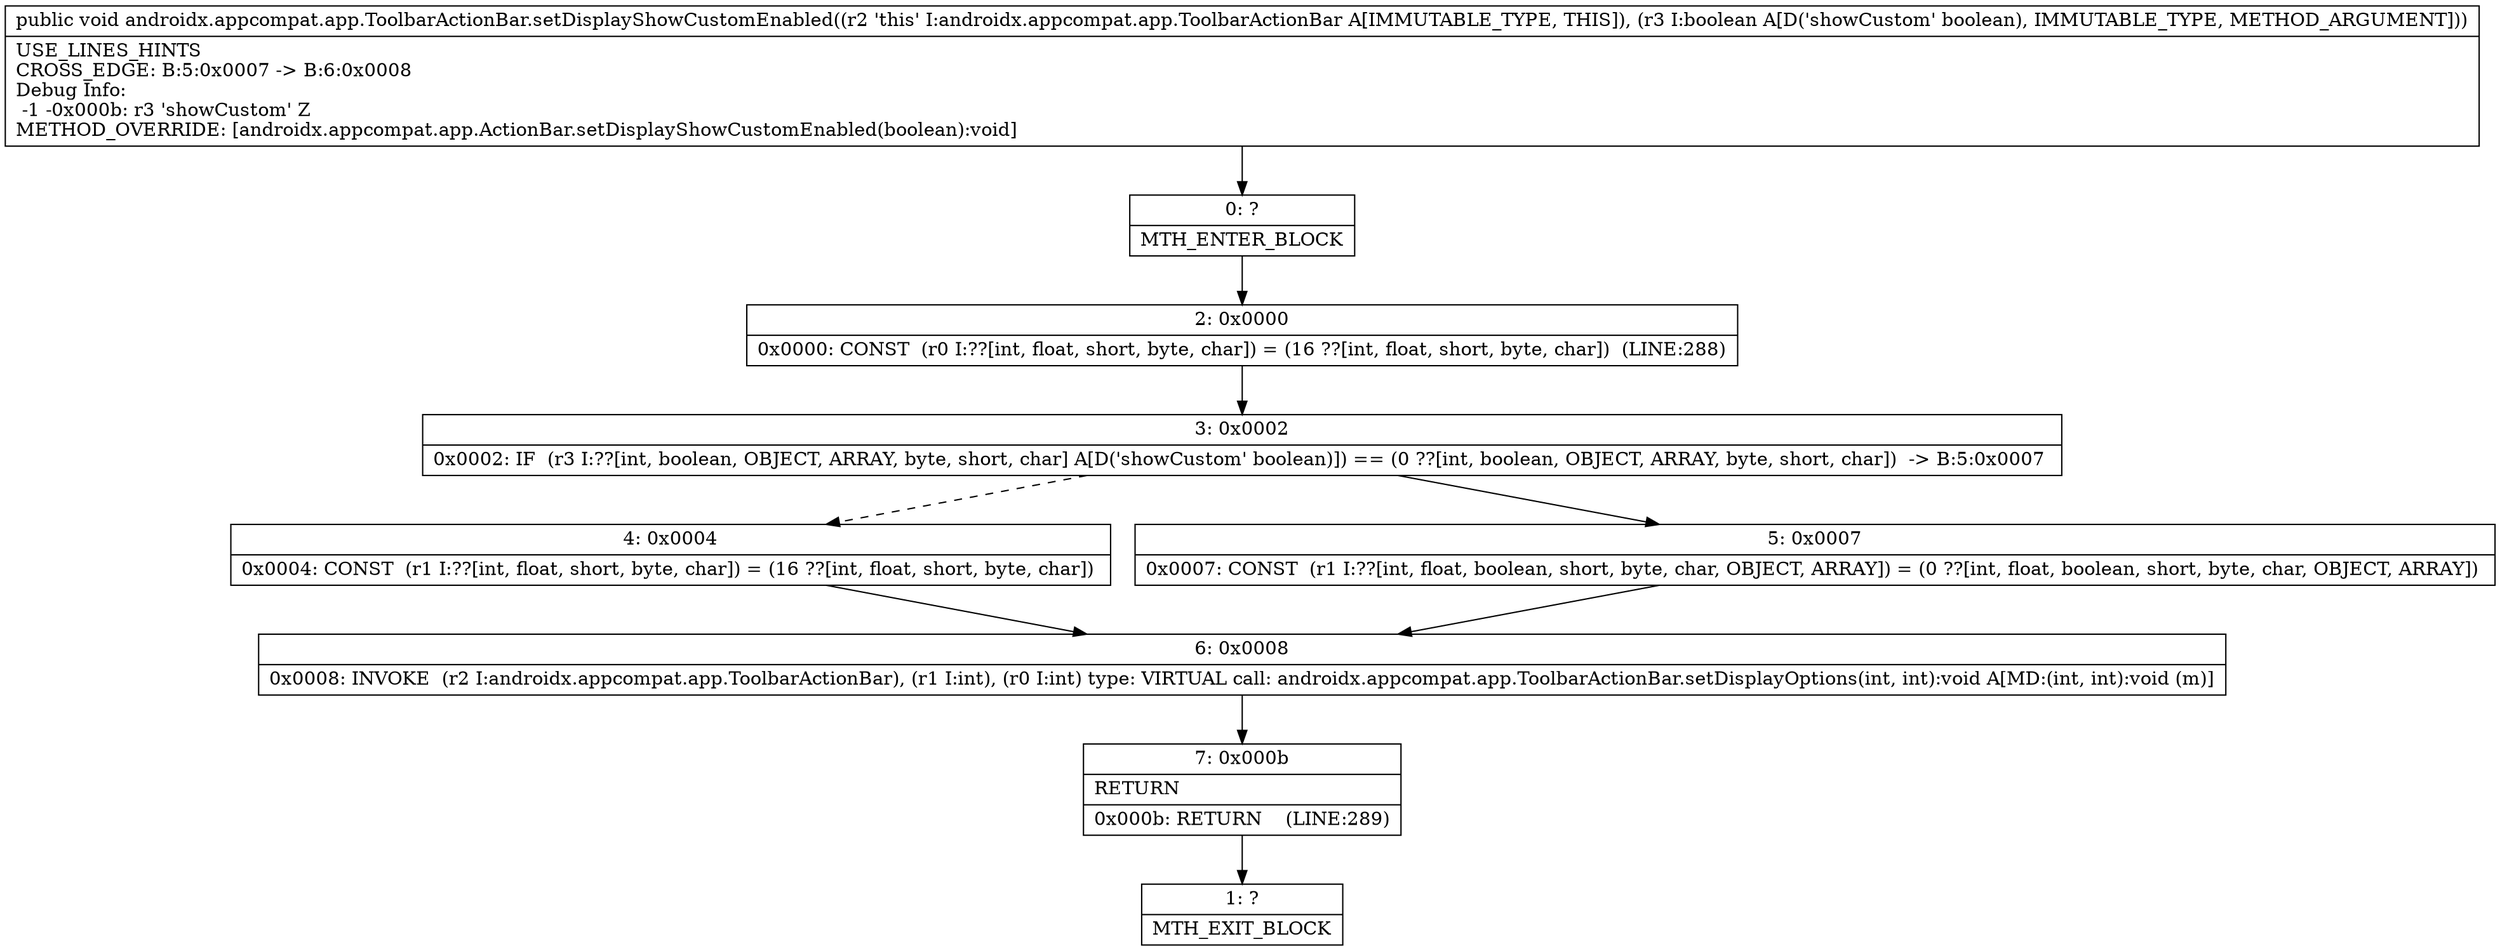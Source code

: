 digraph "CFG forandroidx.appcompat.app.ToolbarActionBar.setDisplayShowCustomEnabled(Z)V" {
Node_0 [shape=record,label="{0\:\ ?|MTH_ENTER_BLOCK\l}"];
Node_2 [shape=record,label="{2\:\ 0x0000|0x0000: CONST  (r0 I:??[int, float, short, byte, char]) = (16 ??[int, float, short, byte, char])  (LINE:288)\l}"];
Node_3 [shape=record,label="{3\:\ 0x0002|0x0002: IF  (r3 I:??[int, boolean, OBJECT, ARRAY, byte, short, char] A[D('showCustom' boolean)]) == (0 ??[int, boolean, OBJECT, ARRAY, byte, short, char])  \-\> B:5:0x0007 \l}"];
Node_4 [shape=record,label="{4\:\ 0x0004|0x0004: CONST  (r1 I:??[int, float, short, byte, char]) = (16 ??[int, float, short, byte, char]) \l}"];
Node_6 [shape=record,label="{6\:\ 0x0008|0x0008: INVOKE  (r2 I:androidx.appcompat.app.ToolbarActionBar), (r1 I:int), (r0 I:int) type: VIRTUAL call: androidx.appcompat.app.ToolbarActionBar.setDisplayOptions(int, int):void A[MD:(int, int):void (m)]\l}"];
Node_7 [shape=record,label="{7\:\ 0x000b|RETURN\l|0x000b: RETURN    (LINE:289)\l}"];
Node_1 [shape=record,label="{1\:\ ?|MTH_EXIT_BLOCK\l}"];
Node_5 [shape=record,label="{5\:\ 0x0007|0x0007: CONST  (r1 I:??[int, float, boolean, short, byte, char, OBJECT, ARRAY]) = (0 ??[int, float, boolean, short, byte, char, OBJECT, ARRAY]) \l}"];
MethodNode[shape=record,label="{public void androidx.appcompat.app.ToolbarActionBar.setDisplayShowCustomEnabled((r2 'this' I:androidx.appcompat.app.ToolbarActionBar A[IMMUTABLE_TYPE, THIS]), (r3 I:boolean A[D('showCustom' boolean), IMMUTABLE_TYPE, METHOD_ARGUMENT]))  | USE_LINES_HINTS\lCROSS_EDGE: B:5:0x0007 \-\> B:6:0x0008\lDebug Info:\l  \-1 \-0x000b: r3 'showCustom' Z\lMETHOD_OVERRIDE: [androidx.appcompat.app.ActionBar.setDisplayShowCustomEnabled(boolean):void]\l}"];
MethodNode -> Node_0;Node_0 -> Node_2;
Node_2 -> Node_3;
Node_3 -> Node_4[style=dashed];
Node_3 -> Node_5;
Node_4 -> Node_6;
Node_6 -> Node_7;
Node_7 -> Node_1;
Node_5 -> Node_6;
}

